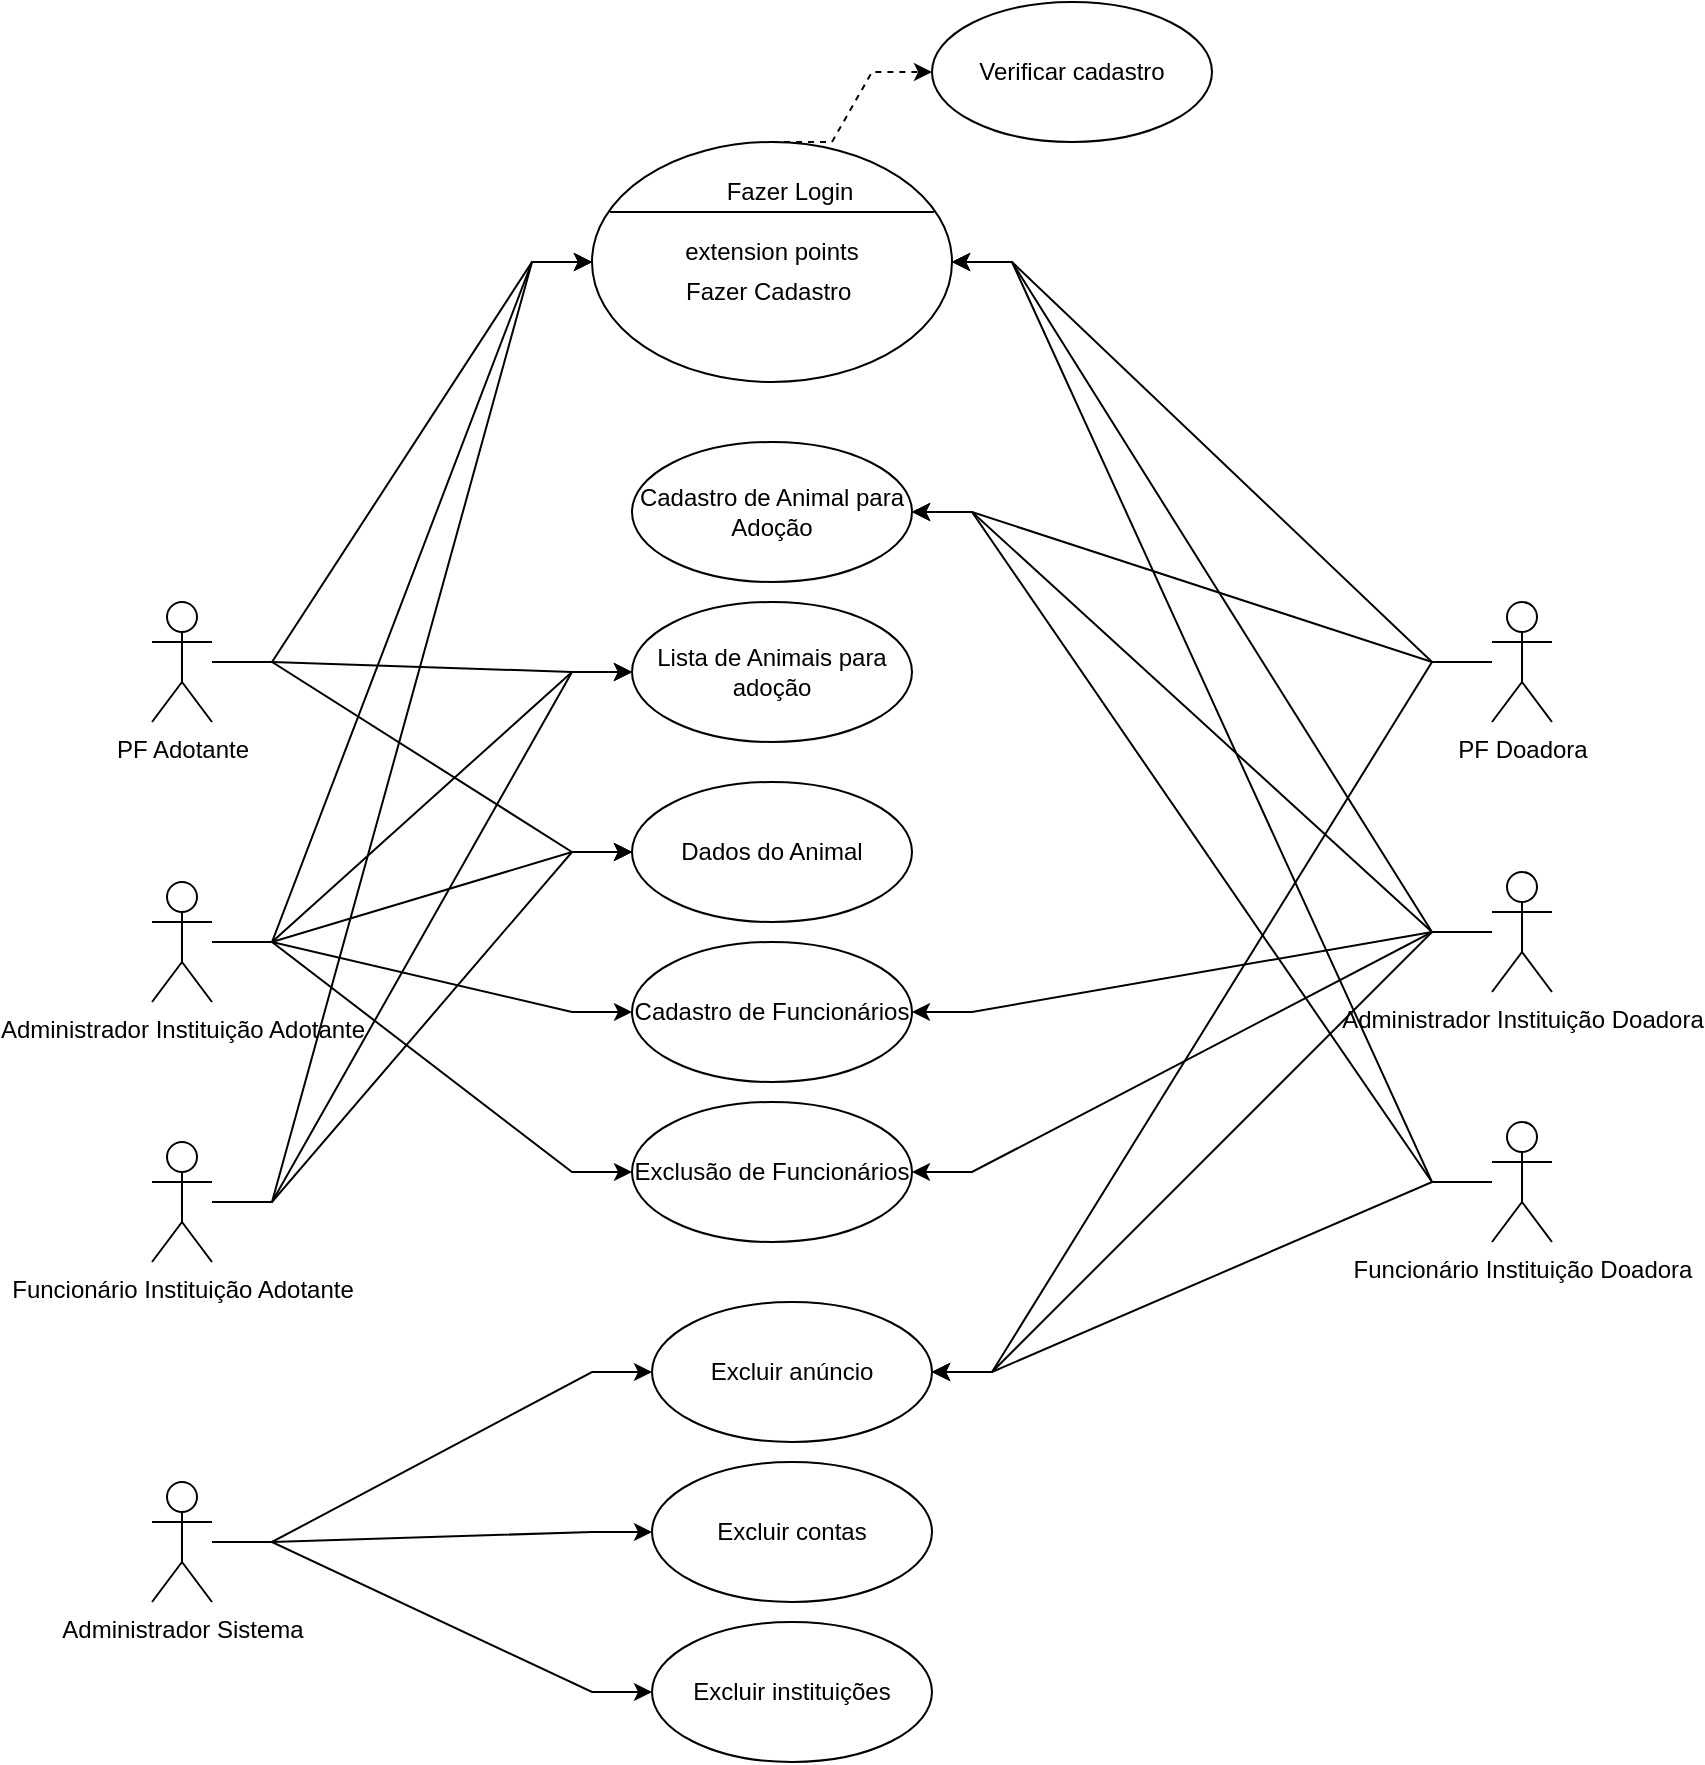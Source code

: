 <mxfile version="26.0.4">
  <diagram id="qbLD6MvRRH6Uopje16A_" name="Página-1">
    <mxGraphModel dx="2261" dy="884" grid="1" gridSize="10" guides="1" tooltips="1" connect="1" arrows="1" fold="1" page="1" pageScale="1" pageWidth="827" pageHeight="1169" math="0" shadow="0">
      <root>
        <mxCell id="0" />
        <mxCell id="1" parent="0" />
        <mxCell id="rOPLHnwD_URoB-REVG2p-28" style="edgeStyle=entityRelationEdgeStyle;rounded=0;orthogonalLoop=1;jettySize=auto;html=1;entryX=0;entryY=0.5;entryDx=0;entryDy=0;" parent="1" source="rOPLHnwD_URoB-REVG2p-1" target="rOPLHnwD_URoB-REVG2p-19" edge="1">
          <mxGeometry relative="1" as="geometry" />
        </mxCell>
        <mxCell id="YUd78-qt3cvMNxqhrN3Y-25" style="edgeStyle=entityRelationEdgeStyle;shape=connector;rounded=0;orthogonalLoop=1;jettySize=auto;html=1;entryX=0;entryY=0.5;entryDx=0;entryDy=0;strokeColor=default;align=center;verticalAlign=middle;fontFamily=Helvetica;fontSize=11;fontColor=default;labelBackgroundColor=default;endArrow=classic;" parent="1" source="rOPLHnwD_URoB-REVG2p-1" target="YUd78-qt3cvMNxqhrN3Y-24" edge="1">
          <mxGeometry relative="1" as="geometry" />
        </mxCell>
        <mxCell id="YUd78-qt3cvMNxqhrN3Y-29" style="edgeStyle=entityRelationEdgeStyle;shape=connector;rounded=0;orthogonalLoop=1;jettySize=auto;html=1;entryX=0;entryY=0.5;entryDx=0;entryDy=0;strokeColor=default;align=center;verticalAlign=middle;fontFamily=Helvetica;fontSize=11;fontColor=default;labelBackgroundColor=default;endArrow=classic;" parent="1" source="rOPLHnwD_URoB-REVG2p-1" target="YUd78-qt3cvMNxqhrN3Y-28" edge="1">
          <mxGeometry relative="1" as="geometry" />
        </mxCell>
        <mxCell id="rOPLHnwD_URoB-REVG2p-1" value="PF Adotante" style="shape=umlActor;verticalLabelPosition=bottom;verticalAlign=top;html=1;outlineConnect=0;" parent="1" vertex="1">
          <mxGeometry x="-330" y="640" width="30" height="60" as="geometry" />
        </mxCell>
        <mxCell id="rOPLHnwD_URoB-REVG2p-18" style="rounded=0;orthogonalLoop=1;jettySize=auto;html=1;entryX=0;entryY=0.5;entryDx=0;entryDy=0;edgeStyle=entityRelationEdgeStyle;strokeColor=default;" parent="1" source="rOPLHnwD_URoB-REVG2p-2" target="rOPLHnwD_URoB-REVG2p-10" edge="1">
          <mxGeometry relative="1" as="geometry" />
        </mxCell>
        <mxCell id="rOPLHnwD_URoB-REVG2p-29" style="edgeStyle=entityRelationEdgeStyle;rounded=0;orthogonalLoop=1;jettySize=auto;html=1;entryX=0;entryY=0.5;entryDx=0;entryDy=0;" parent="1" source="rOPLHnwD_URoB-REVG2p-2" target="rOPLHnwD_URoB-REVG2p-19" edge="1">
          <mxGeometry relative="1" as="geometry">
            <mxPoint x="-130" y="620" as="targetPoint" />
          </mxGeometry>
        </mxCell>
        <mxCell id="YUd78-qt3cvMNxqhrN3Y-9" style="edgeStyle=entityRelationEdgeStyle;rounded=0;orthogonalLoop=1;jettySize=auto;html=1;entryX=0;entryY=0.5;entryDx=0;entryDy=0;" parent="1" source="rOPLHnwD_URoB-REVG2p-2" target="YUd78-qt3cvMNxqhrN3Y-8" edge="1">
          <mxGeometry relative="1" as="geometry" />
        </mxCell>
        <mxCell id="YUd78-qt3cvMNxqhrN3Y-26" style="edgeStyle=entityRelationEdgeStyle;shape=connector;rounded=0;orthogonalLoop=1;jettySize=auto;html=1;strokeColor=default;align=center;verticalAlign=middle;fontFamily=Helvetica;fontSize=11;fontColor=default;labelBackgroundColor=default;endArrow=classic;entryX=0;entryY=0.5;entryDx=0;entryDy=0;" parent="1" source="rOPLHnwD_URoB-REVG2p-2" target="YUd78-qt3cvMNxqhrN3Y-24" edge="1">
          <mxGeometry relative="1" as="geometry">
            <mxPoint x="-90" y="670" as="targetPoint" />
          </mxGeometry>
        </mxCell>
        <mxCell id="YUd78-qt3cvMNxqhrN3Y-30" style="edgeStyle=entityRelationEdgeStyle;shape=connector;rounded=0;orthogonalLoop=1;jettySize=auto;html=1;strokeColor=default;align=center;verticalAlign=middle;fontFamily=Helvetica;fontSize=11;fontColor=default;labelBackgroundColor=default;endArrow=classic;entryX=0;entryY=0.5;entryDx=0;entryDy=0;" parent="1" source="rOPLHnwD_URoB-REVG2p-2" target="YUd78-qt3cvMNxqhrN3Y-28" edge="1">
          <mxGeometry relative="1" as="geometry">
            <mxPoint x="-90" y="740" as="targetPoint" />
          </mxGeometry>
        </mxCell>
        <mxCell id="rOPLHnwD_URoB-REVG2p-2" value="Administrador Instituição Adotante" style="shape=umlActor;verticalLabelPosition=bottom;verticalAlign=top;html=1;outlineConnect=0;" parent="1" vertex="1">
          <mxGeometry x="-330" y="780" width="30" height="60" as="geometry" />
        </mxCell>
        <mxCell id="rOPLHnwD_URoB-REVG2p-8" style="edgeStyle=entityRelationEdgeStyle;rounded=0;orthogonalLoop=1;jettySize=auto;html=1;entryX=1;entryY=0.5;entryDx=0;entryDy=0;curved=0;strokeColor=default;" parent="1" source="rOPLHnwD_URoB-REVG2p-5" target="rOPLHnwD_URoB-REVG2p-7" edge="1">
          <mxGeometry relative="1" as="geometry" />
        </mxCell>
        <mxCell id="rOPLHnwD_URoB-REVG2p-30" style="edgeStyle=entityRelationEdgeStyle;rounded=0;orthogonalLoop=1;jettySize=auto;html=1;entryX=1;entryY=0.5;entryDx=0;entryDy=0;" parent="1" source="rOPLHnwD_URoB-REVG2p-5" target="rOPLHnwD_URoB-REVG2p-19" edge="1">
          <mxGeometry relative="1" as="geometry" />
        </mxCell>
        <mxCell id="YUd78-qt3cvMNxqhrN3Y-11" style="edgeStyle=entityRelationEdgeStyle;rounded=0;orthogonalLoop=1;jettySize=auto;html=1;entryX=1;entryY=0.5;entryDx=0;entryDy=0;" parent="1" source="rOPLHnwD_URoB-REVG2p-5" target="YUd78-qt3cvMNxqhrN3Y-1" edge="1">
          <mxGeometry relative="1" as="geometry" />
        </mxCell>
        <mxCell id="rOPLHnwD_URoB-REVG2p-5" value="PF Doadora" style="shape=umlActor;verticalLabelPosition=bottom;verticalAlign=top;html=1;outlineConnect=0;" parent="1" vertex="1">
          <mxGeometry x="340" y="640" width="30" height="60" as="geometry" />
        </mxCell>
        <mxCell id="rOPLHnwD_URoB-REVG2p-9" style="edgeStyle=entityRelationEdgeStyle;rounded=0;orthogonalLoop=1;jettySize=auto;html=1;entryX=1;entryY=0.5;entryDx=0;entryDy=0;curved=0;strokeColor=default;" parent="1" source="rOPLHnwD_URoB-REVG2p-6" target="rOPLHnwD_URoB-REVG2p-7" edge="1">
          <mxGeometry relative="1" as="geometry" />
        </mxCell>
        <mxCell id="rOPLHnwD_URoB-REVG2p-11" style="edgeStyle=entityRelationEdgeStyle;rounded=0;orthogonalLoop=1;jettySize=auto;html=1;entryX=1;entryY=0.5;entryDx=0;entryDy=0;strokeColor=default;" parent="1" source="rOPLHnwD_URoB-REVG2p-6" target="rOPLHnwD_URoB-REVG2p-10" edge="1">
          <mxGeometry relative="1" as="geometry" />
        </mxCell>
        <mxCell id="rOPLHnwD_URoB-REVG2p-31" style="edgeStyle=entityRelationEdgeStyle;rounded=0;orthogonalLoop=1;jettySize=auto;html=1;entryX=1;entryY=0.5;entryDx=0;entryDy=0;" parent="1" source="rOPLHnwD_URoB-REVG2p-6" target="rOPLHnwD_URoB-REVG2p-19" edge="1">
          <mxGeometry relative="1" as="geometry" />
        </mxCell>
        <mxCell id="YUd78-qt3cvMNxqhrN3Y-10" style="edgeStyle=entityRelationEdgeStyle;rounded=0;orthogonalLoop=1;jettySize=auto;html=1;entryX=1;entryY=0.5;entryDx=0;entryDy=0;" parent="1" source="rOPLHnwD_URoB-REVG2p-6" target="YUd78-qt3cvMNxqhrN3Y-8" edge="1">
          <mxGeometry relative="1" as="geometry" />
        </mxCell>
        <mxCell id="YUd78-qt3cvMNxqhrN3Y-12" style="edgeStyle=entityRelationEdgeStyle;rounded=0;orthogonalLoop=1;jettySize=auto;html=1;entryX=1;entryY=0.5;entryDx=0;entryDy=0;" parent="1" source="rOPLHnwD_URoB-REVG2p-6" target="YUd78-qt3cvMNxqhrN3Y-1" edge="1">
          <mxGeometry relative="1" as="geometry">
            <mxPoint x="150" y="1040" as="targetPoint" />
          </mxGeometry>
        </mxCell>
        <mxCell id="rOPLHnwD_URoB-REVG2p-6" value="Administrador Instituição Doadora" style="shape=umlActor;verticalLabelPosition=bottom;verticalAlign=top;html=1;outlineConnect=0;" parent="1" vertex="1">
          <mxGeometry x="340" y="775" width="30" height="60" as="geometry" />
        </mxCell>
        <mxCell id="rOPLHnwD_URoB-REVG2p-7" value="Cadastro de Animal para Adoção" style="ellipse;whiteSpace=wrap;html=1;" parent="1" vertex="1">
          <mxGeometry x="-90" y="560" width="140" height="70" as="geometry" />
        </mxCell>
        <mxCell id="rOPLHnwD_URoB-REVG2p-10" value="Cadastro de Funcionários" style="ellipse;whiteSpace=wrap;html=1;" parent="1" vertex="1">
          <mxGeometry x="-90" y="810" width="140" height="70" as="geometry" />
        </mxCell>
        <mxCell id="YUd78-qt3cvMNxqhrN3Y-5" style="edgeStyle=entityRelationEdgeStyle;rounded=0;orthogonalLoop=1;jettySize=auto;html=1;entryX=0;entryY=0.5;entryDx=0;entryDy=0;" parent="1" source="P6qWsmmQiO2mp8JgbSfQ-1" target="YUd78-qt3cvMNxqhrN3Y-1" edge="1">
          <mxGeometry relative="1" as="geometry" />
        </mxCell>
        <mxCell id="YUd78-qt3cvMNxqhrN3Y-6" style="edgeStyle=entityRelationEdgeStyle;rounded=0;orthogonalLoop=1;jettySize=auto;html=1;entryX=0;entryY=0.5;entryDx=0;entryDy=0;" parent="1" source="P6qWsmmQiO2mp8JgbSfQ-1" target="YUd78-qt3cvMNxqhrN3Y-2" edge="1">
          <mxGeometry relative="1" as="geometry" />
        </mxCell>
        <mxCell id="YUd78-qt3cvMNxqhrN3Y-7" style="edgeStyle=entityRelationEdgeStyle;rounded=0;orthogonalLoop=1;jettySize=auto;html=1;entryX=0;entryY=0.5;entryDx=0;entryDy=0;" parent="1" source="P6qWsmmQiO2mp8JgbSfQ-1" target="YUd78-qt3cvMNxqhrN3Y-3" edge="1">
          <mxGeometry relative="1" as="geometry" />
        </mxCell>
        <mxCell id="P6qWsmmQiO2mp8JgbSfQ-1" value="Administrador Sistema" style="shape=umlActor;verticalLabelPosition=bottom;verticalAlign=top;html=1;outlineConnect=0;" parent="1" vertex="1">
          <mxGeometry x="-330" y="1080" width="30" height="60" as="geometry" />
        </mxCell>
        <mxCell id="YUd78-qt3cvMNxqhrN3Y-1" value="Excluir anúncio" style="ellipse;whiteSpace=wrap;html=1;" parent="1" vertex="1">
          <mxGeometry x="-80" y="990" width="140" height="70" as="geometry" />
        </mxCell>
        <mxCell id="YUd78-qt3cvMNxqhrN3Y-2" value="Excluir contas" style="ellipse;whiteSpace=wrap;html=1;" parent="1" vertex="1">
          <mxGeometry x="-80" y="1070" width="140" height="70" as="geometry" />
        </mxCell>
        <mxCell id="YUd78-qt3cvMNxqhrN3Y-3" value="Excluir instituições" style="ellipse;whiteSpace=wrap;html=1;" parent="1" vertex="1">
          <mxGeometry x="-80" y="1150" width="140" height="70" as="geometry" />
        </mxCell>
        <mxCell id="YUd78-qt3cvMNxqhrN3Y-8" value="Exclusão de Funcionários" style="ellipse;whiteSpace=wrap;html=1;" parent="1" vertex="1">
          <mxGeometry x="-90" y="890" width="140" height="70" as="geometry" />
        </mxCell>
        <mxCell id="YUd78-qt3cvMNxqhrN3Y-17" style="edgeStyle=entityRelationEdgeStyle;shape=connector;rounded=0;orthogonalLoop=1;jettySize=auto;html=1;entryX=1;entryY=0.5;entryDx=0;entryDy=0;strokeColor=default;align=center;verticalAlign=middle;fontFamily=Helvetica;fontSize=11;fontColor=default;labelBackgroundColor=default;endArrow=classic;" parent="1" source="YUd78-qt3cvMNxqhrN3Y-13" target="rOPLHnwD_URoB-REVG2p-19" edge="1">
          <mxGeometry relative="1" as="geometry" />
        </mxCell>
        <mxCell id="YUd78-qt3cvMNxqhrN3Y-19" style="edgeStyle=entityRelationEdgeStyle;shape=connector;rounded=0;orthogonalLoop=1;jettySize=auto;html=1;entryX=1;entryY=0.5;entryDx=0;entryDy=0;strokeColor=default;align=center;verticalAlign=middle;fontFamily=Helvetica;fontSize=11;fontColor=default;labelBackgroundColor=default;endArrow=classic;" parent="1" source="YUd78-qt3cvMNxqhrN3Y-13" target="YUd78-qt3cvMNxqhrN3Y-1" edge="1">
          <mxGeometry relative="1" as="geometry" />
        </mxCell>
        <mxCell id="YUd78-qt3cvMNxqhrN3Y-20" style="edgeStyle=entityRelationEdgeStyle;shape=connector;rounded=0;orthogonalLoop=1;jettySize=auto;html=1;entryX=1;entryY=0.5;entryDx=0;entryDy=0;strokeColor=default;align=center;verticalAlign=middle;fontFamily=Helvetica;fontSize=11;fontColor=default;labelBackgroundColor=default;endArrow=classic;" parent="1" source="YUd78-qt3cvMNxqhrN3Y-13" target="rOPLHnwD_URoB-REVG2p-7" edge="1">
          <mxGeometry relative="1" as="geometry" />
        </mxCell>
        <mxCell id="YUd78-qt3cvMNxqhrN3Y-13" value="Funcionário Instituição Doadora" style="shape=umlActor;verticalLabelPosition=bottom;verticalAlign=top;html=1;outlineConnect=0;" parent="1" vertex="1">
          <mxGeometry x="340" y="900" width="30" height="60" as="geometry" />
        </mxCell>
        <mxCell id="YUd78-qt3cvMNxqhrN3Y-16" style="edgeStyle=entityRelationEdgeStyle;rounded=0;orthogonalLoop=1;jettySize=auto;html=1;entryX=0;entryY=0.5;entryDx=0;entryDy=0;" parent="1" source="YUd78-qt3cvMNxqhrN3Y-14" target="rOPLHnwD_URoB-REVG2p-19" edge="1">
          <mxGeometry relative="1" as="geometry">
            <mxPoint x="-120" y="610" as="targetPoint" />
          </mxGeometry>
        </mxCell>
        <mxCell id="YUd78-qt3cvMNxqhrN3Y-27" style="edgeStyle=entityRelationEdgeStyle;shape=connector;rounded=0;orthogonalLoop=1;jettySize=auto;html=1;strokeColor=default;align=center;verticalAlign=middle;fontFamily=Helvetica;fontSize=11;fontColor=default;labelBackgroundColor=default;endArrow=classic;entryX=0;entryY=0.5;entryDx=0;entryDy=0;" parent="1" source="YUd78-qt3cvMNxqhrN3Y-14" target="YUd78-qt3cvMNxqhrN3Y-24" edge="1">
          <mxGeometry relative="1" as="geometry">
            <mxPoint x="-90" y="670" as="targetPoint" />
          </mxGeometry>
        </mxCell>
        <mxCell id="YUd78-qt3cvMNxqhrN3Y-31" style="edgeStyle=entityRelationEdgeStyle;shape=connector;rounded=0;orthogonalLoop=1;jettySize=auto;html=1;strokeColor=default;align=center;verticalAlign=middle;fontFamily=Helvetica;fontSize=11;fontColor=default;labelBackgroundColor=default;endArrow=classic;entryX=0;entryY=0.5;entryDx=0;entryDy=0;" parent="1" source="YUd78-qt3cvMNxqhrN3Y-14" target="YUd78-qt3cvMNxqhrN3Y-28" edge="1">
          <mxGeometry relative="1" as="geometry">
            <mxPoint x="-90" y="740" as="targetPoint" />
          </mxGeometry>
        </mxCell>
        <mxCell id="YUd78-qt3cvMNxqhrN3Y-14" value="Funcionário Instituição Adotante" style="shape=umlActor;verticalLabelPosition=bottom;verticalAlign=top;html=1;outlineConnect=0;" parent="1" vertex="1">
          <mxGeometry x="-330" y="910" width="30" height="60" as="geometry" />
        </mxCell>
        <mxCell id="YUd78-qt3cvMNxqhrN3Y-22" value="" style="group" parent="1" vertex="1" connectable="0">
          <mxGeometry x="-110" y="340" width="310" height="190" as="geometry" />
        </mxCell>
        <mxCell id="rOPLHnwD_URoB-REVG2p-19" value="" style="shape=ellipse;container=1;horizontal=1;horizontalStack=0;resizeParent=1;resizeParentMax=0;resizeLast=0;html=1;dashed=0;collapsible=0;" parent="YUd78-qt3cvMNxqhrN3Y-22" vertex="1">
          <mxGeometry y="70" width="180" height="120" as="geometry" />
        </mxCell>
        <mxCell id="rOPLHnwD_URoB-REVG2p-20" value="Fazer Login" style="html=1;strokeColor=none;fillColor=none;align=center;verticalAlign=middle;rotatable=0;whiteSpace=wrap;" parent="rOPLHnwD_URoB-REVG2p-19" vertex="1">
          <mxGeometry x="9" y="10" width="180" height="30" as="geometry" />
        </mxCell>
        <mxCell id="rOPLHnwD_URoB-REVG2p-21" value="" style="line;strokeWidth=1;fillColor=none;rotatable=0;labelPosition=right;points=[];portConstraint=eastwest;dashed=0;resizeWidth=1;" parent="rOPLHnwD_URoB-REVG2p-19" vertex="1">
          <mxGeometry x="9" y="30" width="162" height="10" as="geometry" />
        </mxCell>
        <mxCell id="rOPLHnwD_URoB-REVG2p-22" value="extension points" style="text;html=1;align=center;verticalAlign=middle;rotatable=0;fillColor=none;strokeColor=none;whiteSpace=wrap;" parent="rOPLHnwD_URoB-REVG2p-19" vertex="1">
          <mxGeometry y="40" width="180" height="30" as="geometry" />
        </mxCell>
        <mxCell id="rOPLHnwD_URoB-REVG2p-23" value="Fazer Cadastro" style="text;html=1;align=left;verticalAlign=middle;rotatable=0;spacingLeft=25;fillColor=none;strokeColor=none;whiteSpace=wrap;" parent="rOPLHnwD_URoB-REVG2p-19" vertex="1">
          <mxGeometry x="20" y="60" width="180" height="30" as="geometry" />
        </mxCell>
        <mxCell id="rOPLHnwD_URoB-REVG2p-25" value="Verificar cadastro" style="ellipse;whiteSpace=wrap;html=1;" parent="YUd78-qt3cvMNxqhrN3Y-22" vertex="1">
          <mxGeometry x="170" width="140" height="70" as="geometry" />
        </mxCell>
        <mxCell id="rOPLHnwD_URoB-REVG2p-27" style="edgeStyle=entityRelationEdgeStyle;rounded=0;orthogonalLoop=1;jettySize=auto;html=1;entryX=0;entryY=0.5;entryDx=0;entryDy=0;dashed=1;elbow=vertical;exitX=0.5;exitY=0;exitDx=0;exitDy=0;" parent="YUd78-qt3cvMNxqhrN3Y-22" source="rOPLHnwD_URoB-REVG2p-19" target="rOPLHnwD_URoB-REVG2p-25" edge="1">
          <mxGeometry relative="1" as="geometry" />
        </mxCell>
        <mxCell id="YUd78-qt3cvMNxqhrN3Y-24" value="Lista de Animais para adoção" style="ellipse;whiteSpace=wrap;html=1;" parent="1" vertex="1">
          <mxGeometry x="-90" y="640" width="140" height="70" as="geometry" />
        </mxCell>
        <mxCell id="YUd78-qt3cvMNxqhrN3Y-28" value="Dados do Animal" style="ellipse;whiteSpace=wrap;html=1;" parent="1" vertex="1">
          <mxGeometry x="-90" y="730" width="140" height="70" as="geometry" />
        </mxCell>
      </root>
    </mxGraphModel>
  </diagram>
</mxfile>
